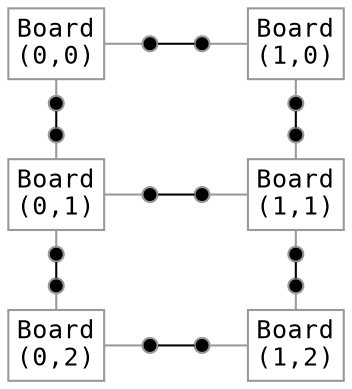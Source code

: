 graph G {
    fontname="Inconsolata";
    fontsize=12
    margin=0;
    ranksep=0.1;

    node[color="#999999",
         fontname="Inconsolata",
         fontsize=12,
         height=0,
         margin=0.05,
         penwidth=1,
         width=0];

    // Boards
    node[shape="rect"];
    B00 [label="Board\n(0,0)"];
    B10 [label="Board\n(1,0)"];
    B01 [label="Board\n(0,1)"];
    B11 [label="Board\n(1,1)"];
    B02 [label="Board\n(0,2)"];
    B12 [label="Board\n(1,2)"];

    // Pins
    node[fillcolor="#000000",
         height=0.1,
         shape="point",
         style="filled",
         width=0.1];
    B00R; B10L;
    B00D; B01U;
    B10D; B11U;
    B01R; B11L;
    B01D; B02U;
    B11D; B12U;
    B02R; B12L;

    // Board to pin, vertical
    edge[color="#999999",
         constraint=true];
    B00 -- B00D;
    B10 -- B10D;
    B01U -- B01;
    B11U -- B11;
    B01 -- B01D;
    B11 -- B11D;
    B02U -- B02;
    B12U -- B12;

    // Pin to pin, vertical
    edge[color="#000000",
         constraint=true];
    B00D -- B01U;
    B10D -- B11U;
    B01D -- B02U;
    B11D -- B12U;

    // Horizontal edges
    {
        rankdir="LR";

        // Pin to pin
        edge[color="#000000"];
        B00R -- B10L;
        B01R -- B11L;
        B02R -- B12L;

        // Board to pin
        edge[color="#999999"];
        B00 -- B00R;
        B10L -- B10;
        B01 -- B01R;
        B11L -- B11;
        B02 -- B02R;
        B12L -- B12;
    }

    // Holding vertical rank of horizontal objects.
    {
        rankdir="UD"; rank="same"
        B00; B00R; B10L; B10;
    }
    {
        rankdir="UD"; rank="same"
        B01; B01R; B11L; B11;
    }
    {
        rankdir="UD"; rank="same"
        B02; B02R; B12L; B12;
    }
}
